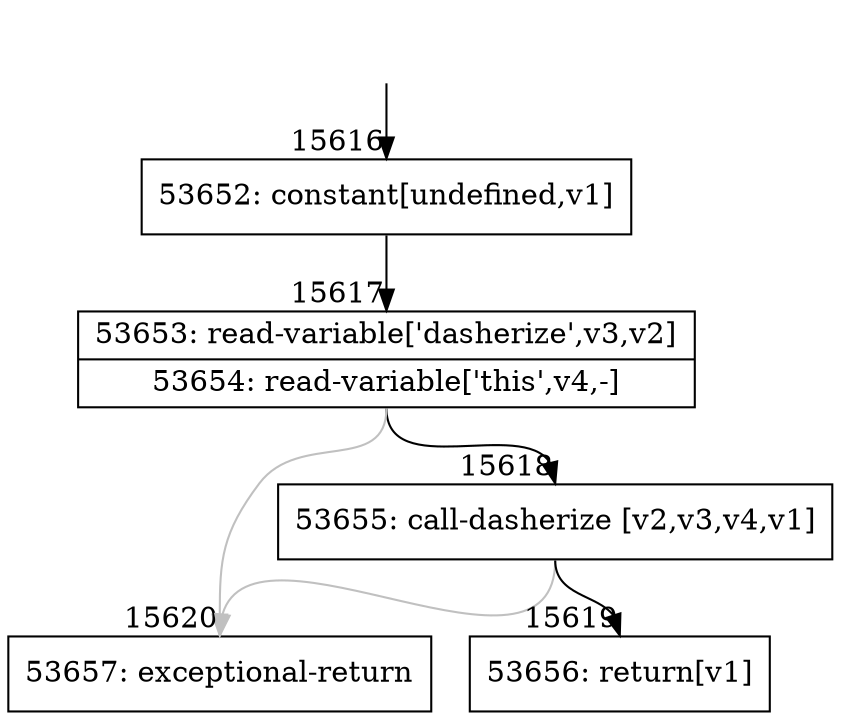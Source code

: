 digraph {
rankdir="TD"
BB_entry1324[shape=none,label=""];
BB_entry1324 -> BB15616 [tailport=s, headport=n, headlabel="    15616"]
BB15616 [shape=record label="{53652: constant[undefined,v1]}" ] 
BB15616 -> BB15617 [tailport=s, headport=n, headlabel="      15617"]
BB15617 [shape=record label="{53653: read-variable['dasherize',v3,v2]|53654: read-variable['this',v4,-]}" ] 
BB15617 -> BB15618 [tailport=s, headport=n, headlabel="      15618"]
BB15617 -> BB15620 [tailport=s, headport=n, color=gray, headlabel="      15620"]
BB15618 [shape=record label="{53655: call-dasherize [v2,v3,v4,v1]}" ] 
BB15618 -> BB15619 [tailport=s, headport=n, headlabel="      15619"]
BB15618 -> BB15620 [tailport=s, headport=n, color=gray]
BB15619 [shape=record label="{53656: return[v1]}" ] 
BB15620 [shape=record label="{53657: exceptional-return}" ] 
//#$~ 28777
}
